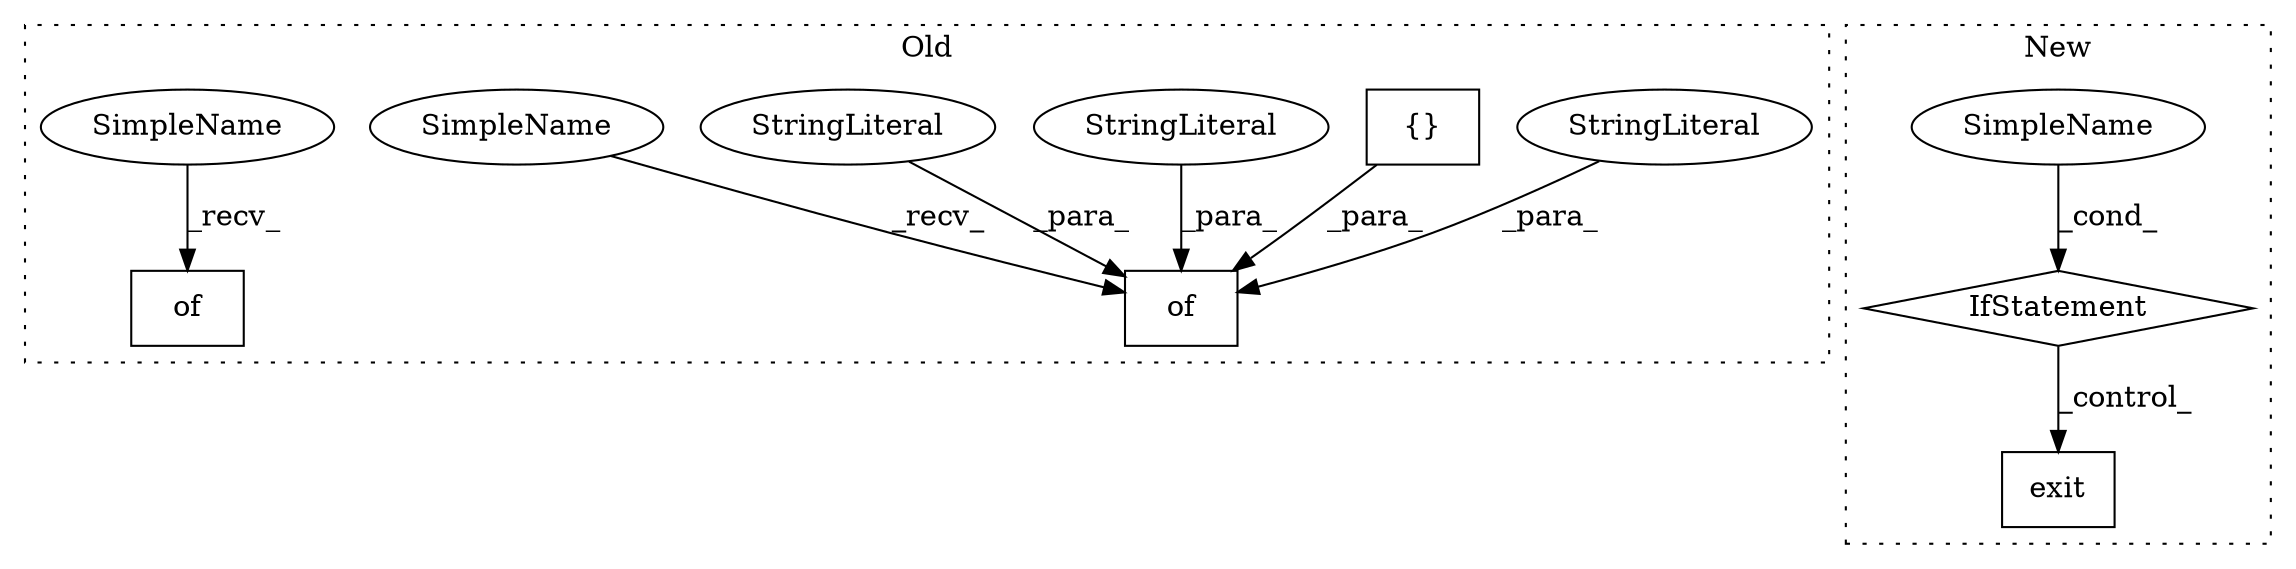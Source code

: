 digraph G {
subgraph cluster0 {
1 [label="of" a="32" s="582,832" l="3,1" shape="box"];
5 [label="StringLiteral" a="45" s="671" l="8" shape="ellipse"];
6 [label="of" a="32" s="513,567" l="3,1" shape="box"];
7 [label="{}" a="4" s="791,797" l="1,1" shape="box"];
8 [label="StringLiteral" a="45" s="609" l="15" shape="ellipse"];
9 [label="StringLiteral" a="45" s="585" l="18" shape="ellipse"];
10 [label="SimpleName" a="42" s="578" l="3" shape="ellipse"];
11 [label="SimpleName" a="42" s="509" l="3" shape="ellipse"];
label = "Old";
style="dotted";
}
subgraph cluster1 {
2 [label="exit" a="32" s="1298,1343" l="5,1" shape="box"];
3 [label="IfStatement" a="25" s="1258,1284" l="4,2" shape="diamond"];
4 [label="SimpleName" a="42" s="" l="" shape="ellipse"];
label = "New";
style="dotted";
}
3 -> 2 [label="_control_"];
4 -> 3 [label="_cond_"];
5 -> 1 [label="_para_"];
7 -> 1 [label="_para_"];
8 -> 1 [label="_para_"];
9 -> 1 [label="_para_"];
10 -> 1 [label="_recv_"];
11 -> 6 [label="_recv_"];
}